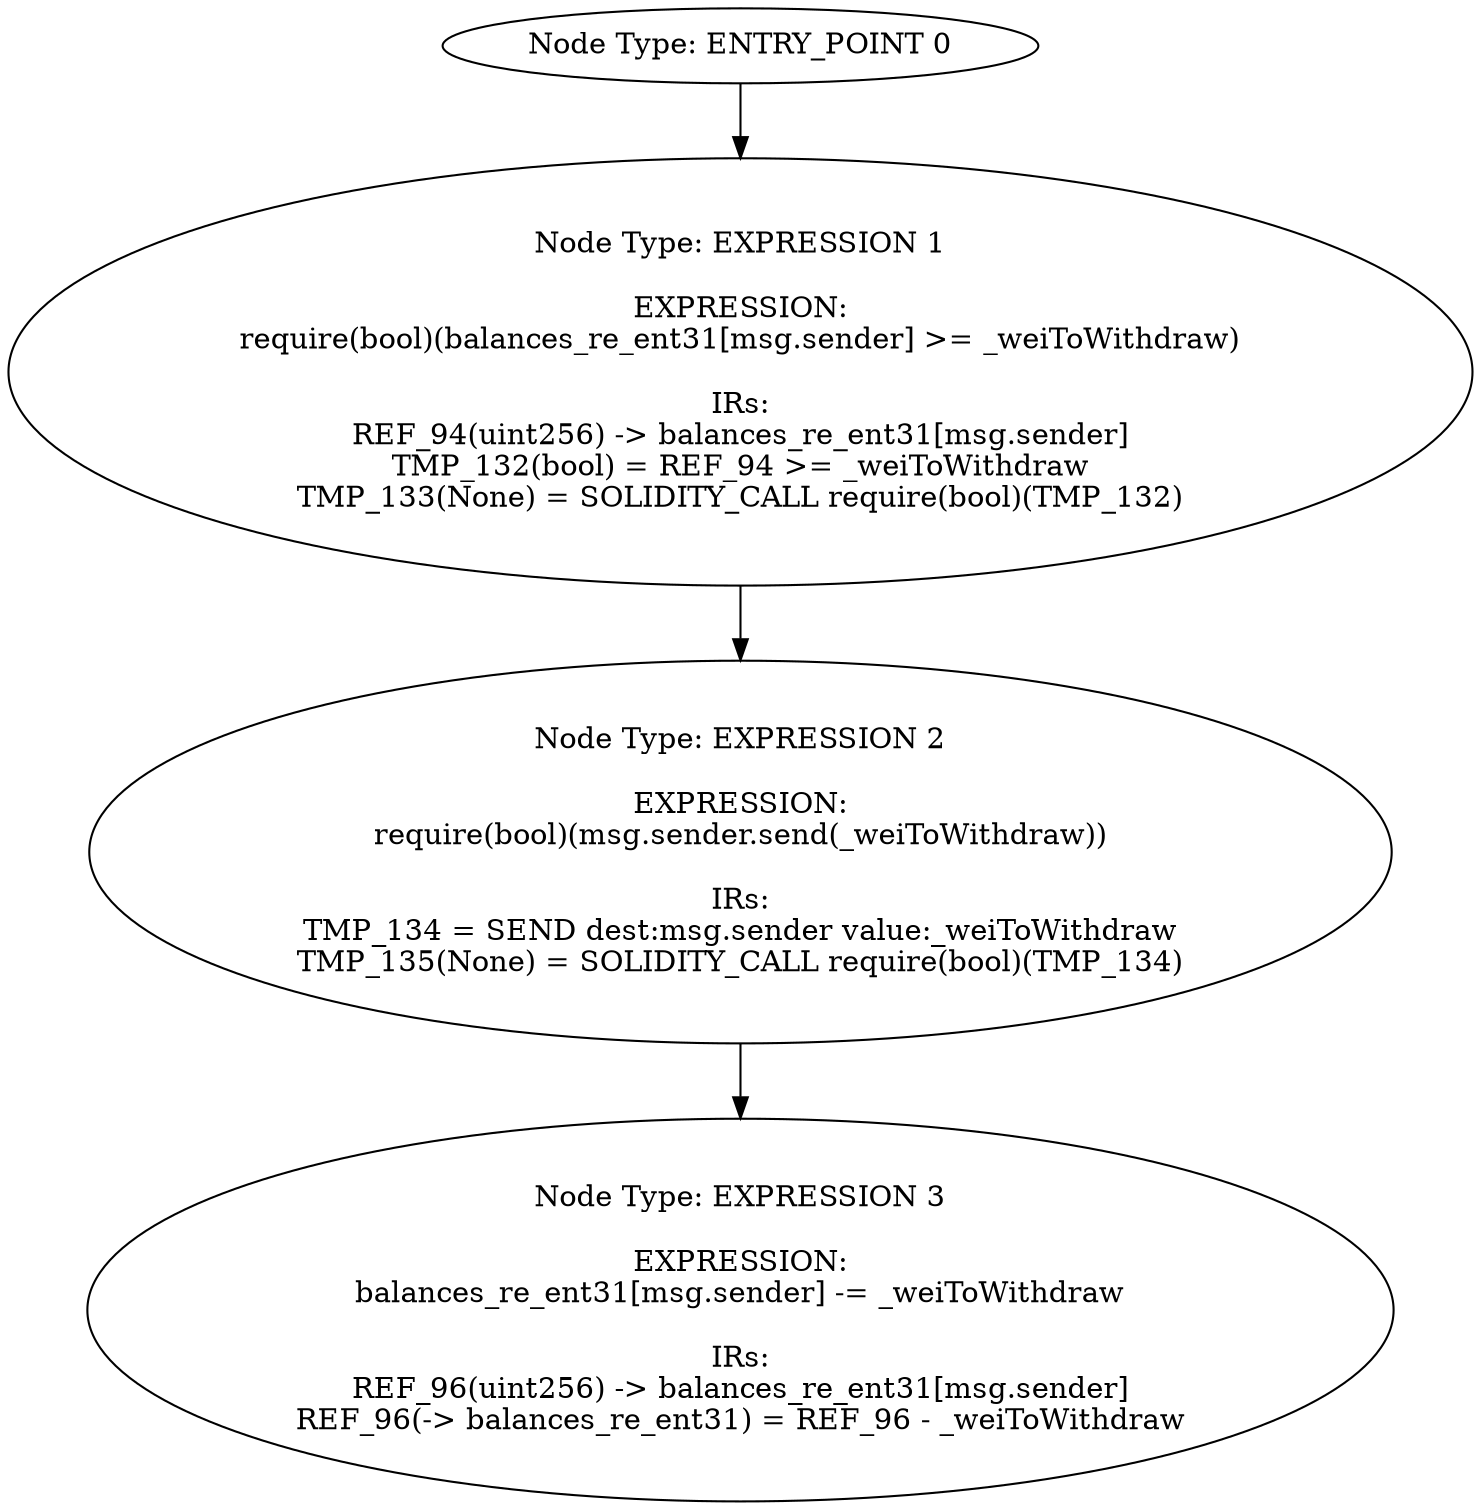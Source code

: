 digraph{
0[label="Node Type: ENTRY_POINT 0
"];
0->1;
1[label="Node Type: EXPRESSION 1

EXPRESSION:
require(bool)(balances_re_ent31[msg.sender] >= _weiToWithdraw)

IRs:
REF_94(uint256) -> balances_re_ent31[msg.sender]
TMP_132(bool) = REF_94 >= _weiToWithdraw
TMP_133(None) = SOLIDITY_CALL require(bool)(TMP_132)"];
1->2;
2[label="Node Type: EXPRESSION 2

EXPRESSION:
require(bool)(msg.sender.send(_weiToWithdraw))

IRs:
TMP_134 = SEND dest:msg.sender value:_weiToWithdraw
TMP_135(None) = SOLIDITY_CALL require(bool)(TMP_134)"];
2->3;
3[label="Node Type: EXPRESSION 3

EXPRESSION:
balances_re_ent31[msg.sender] -= _weiToWithdraw

IRs:
REF_96(uint256) -> balances_re_ent31[msg.sender]
REF_96(-> balances_re_ent31) = REF_96 - _weiToWithdraw"];
}

